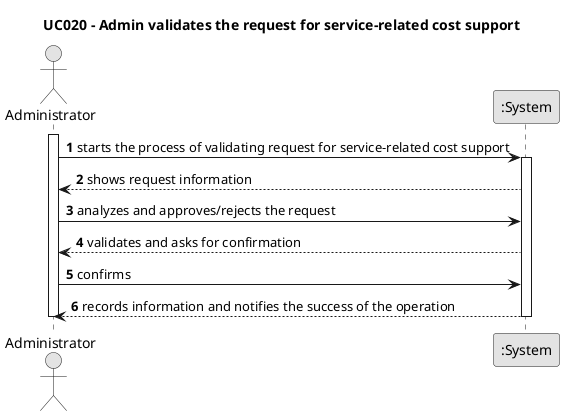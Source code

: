 @startuml
skinparam monochrome true
skinparam packageStyle rectangle
skinparam shadowing false

title UC020 - Admin validates the request for service-related cost support


autonumber

actor Administrator as admin
participant ":System" as system

activate admin
    admin -> system : starts the process of validating request for service-related cost support
    activate system
        system --> admin : shows request information
        admin -> system : analyzes and approves/rejects the request
        system --> admin : validates and asks for confirmation
        admin -> system : confirms
        system --> admin : records information and notifies the success of the operation
    deactivate system
deactivate admin


@enduml